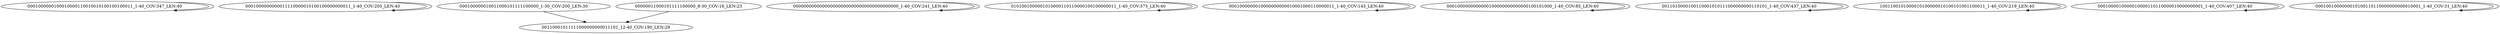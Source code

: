 digraph G {
    "0001000000100010000110010010100100100011_1-40_COV:347_LEN:40" -> "0001000000100010000110010010100100100011_1-40_COV:347_LEN:40";
    "0001000000000011110000010100100000000011_1-40_COV:205_LEN:40" -> "0001000000000011110000010100100000000011_1-40_COV:205_LEN:40";
    "000100000010011000101111100000_1-30_COV:200_LEN:30" -> "00110001011111000000000011101_12-40_COV:190_LEN:29";
    "0000000000000000000000000000000000000000_1-40_COV:241_LEN:40" -> "0000000000000000000000000000000000000000_1-40_COV:241_LEN:40";
    "00000011000101111100000_8-30_COV:16_LEN:23" -> "00110001011111000000000011101_12-40_COV:190_LEN:29";
    "0101001000001010000110110000100100000011_1-40_COV:375_LEN:40" -> "0101001000001010000110110000100100000011_1-40_COV:375_LEN:40";
    "0001000000010000000000010001000110000011_1-40_COV:145_LEN:40" -> "0001000000010000000000010001000110000011_1-40_COV:145_LEN:40";
    "0001000000000000100000000000000100101000_1-40_COV:85_LEN:40" -> "0001000000000000100000000000000100101000_1-40_COV:85_LEN:40";
    "0011010000100110001010111000000000110101_1-40_COV:437_LEN:40" -> "0011010000100110001010111000000000110101_1-40_COV:437_LEN:40";
    "1001100101000010100000010100101001100011_1-40_COV:219_LEN:40" -> "1001100101000010100000010100101001100011_1-40_COV:219_LEN:40";
    "0001000010000010000110110000010000000001_1-40_COV:407_LEN:40" -> "0001000010000010000110110000010000000001_1-40_COV:407_LEN:40";
    "0001001000000010100110110000000000010001_1-40_COV:31_LEN:40" -> "0001001000000010100110110000000000010001_1-40_COV:31_LEN:40";
}
